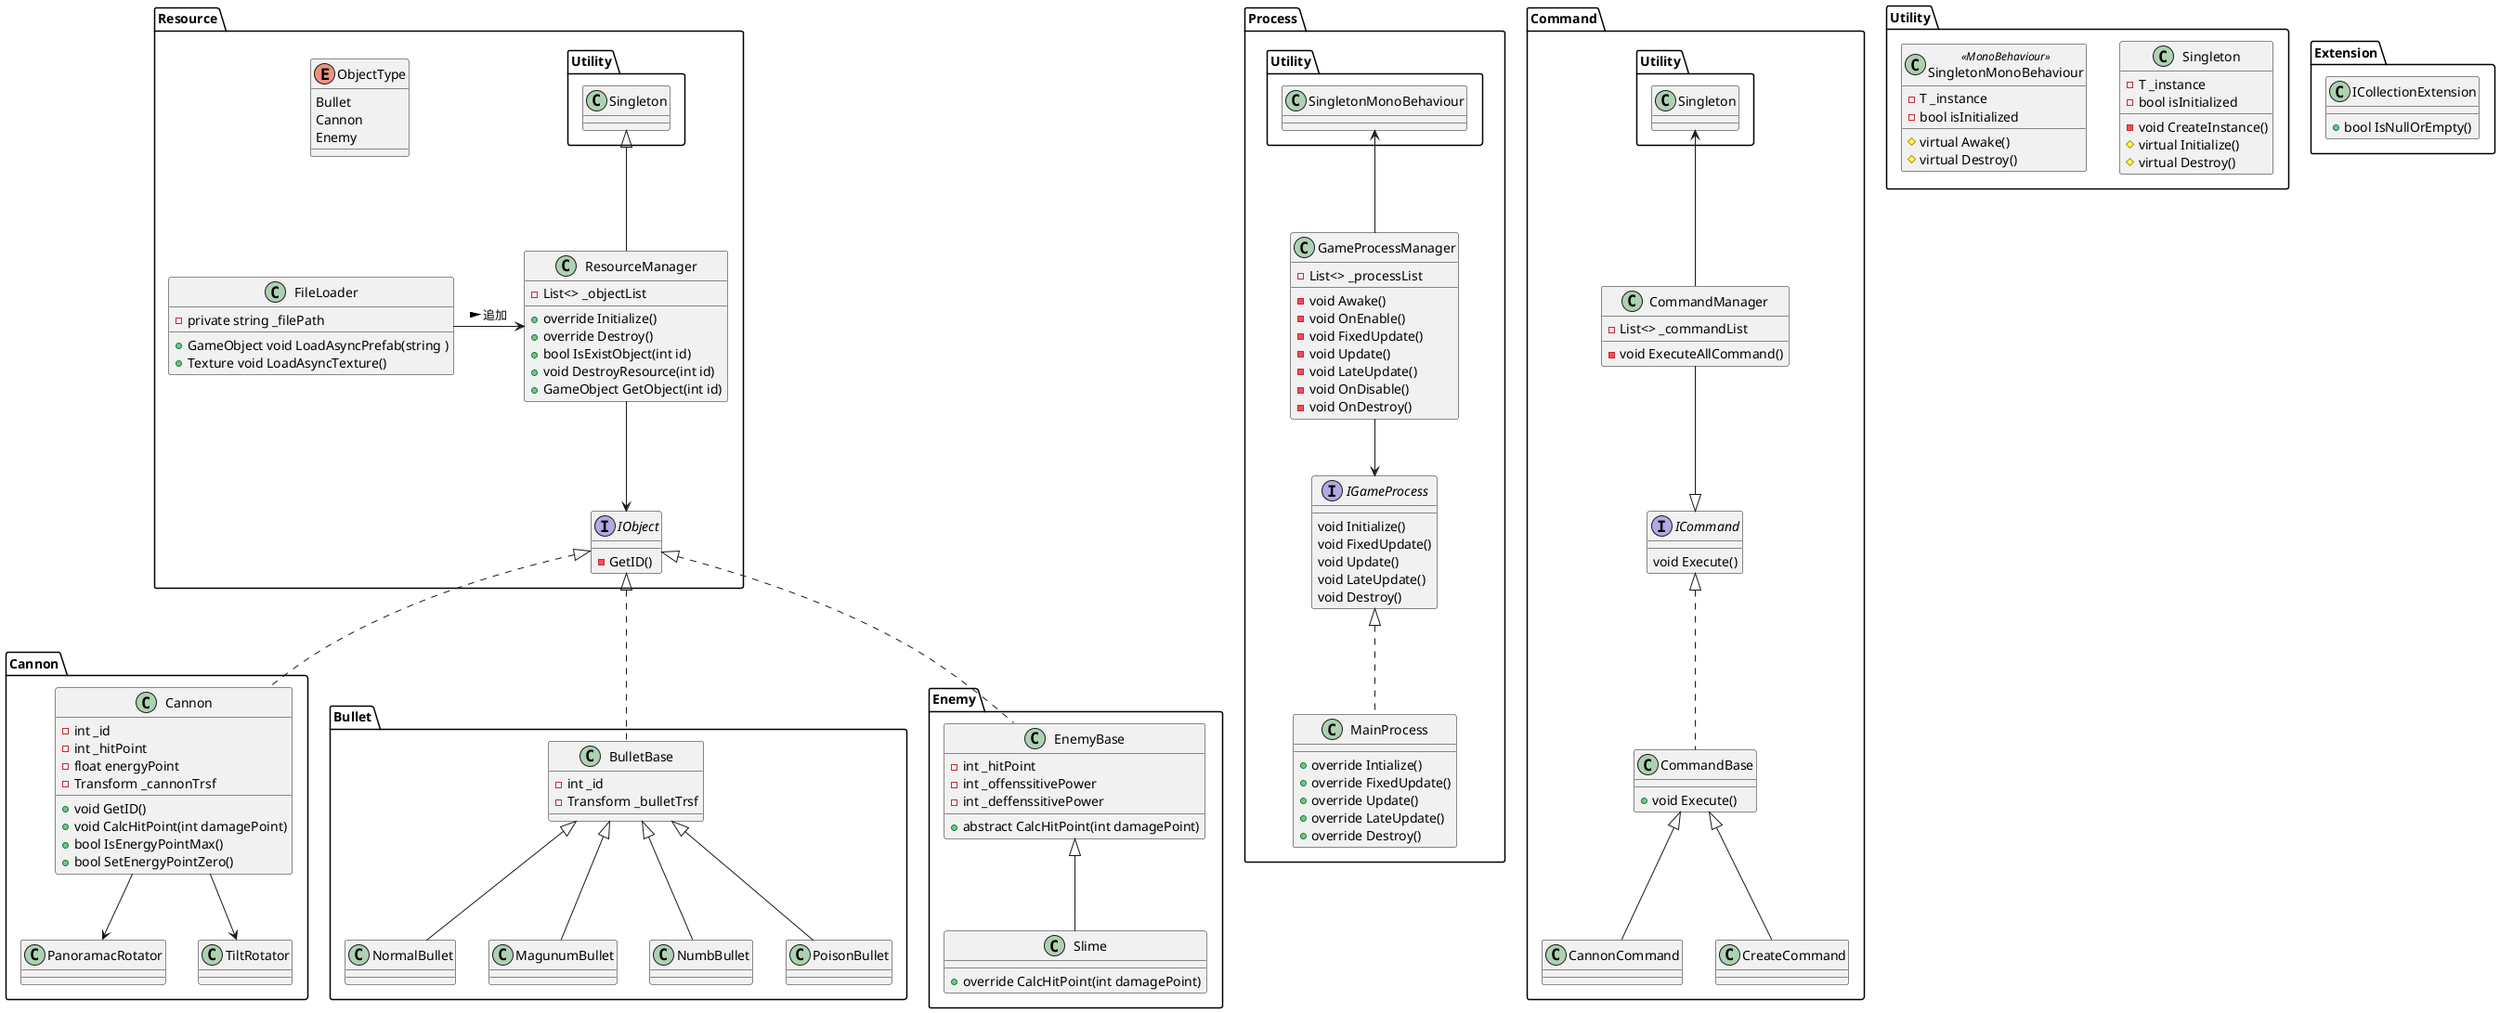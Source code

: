 @startuml CannonShooting

'プレイヤー

namespace Process{
    'ゲームの進行管理
    class GameProcessManager{
        - List<> _processList
        - void Awake()
        - void OnEnable()
        - void FixedUpdate()
        - void Update()
        - void LateUpdate()
        - void OnDisable()
        - void OnDestroy()
    }
    GameProcessManager -up-> Utility.SingletonMonoBehaviour
    GameProcessManager --> IGameProcess

    'ゲーム進行管理を行う管理対象
    interface IGameProcess{
        void Initialize()
        void FixedUpdate()
        void Update()
        void LateUpdate()
        void Destroy()
    }

    'インゲームのプロセス
    class MainProcess{
        + override Intialize()
        + override FixedUpdate()
        + override Update()
        + override LateUpdate()
        + override Destroy()
    }
    MainProcess .up.|> IGameProcess
}

namespace Command{

    'コマンド管理クラス
    class CommandManager{
        - List<> _commandList
        - void ExecuteAllCommand()
    }
    CommandManager -up-> Utility.Singleton
    CommandManager -down-|> ICommand

    'コマンド管理単位
    Interface ICommand{
        void Execute()
    }

    'コマンド基礎クラス
    class CommandBase{
        + void Execute()
    }
    CommandBase .up.|> ICommand

    class CannonCommand{
    }
    CannonCommand -up-|> CommandBase

    class CreateCommand{
    }
    CreateCommand -up-|> CommandBase
}

namespace Resource{

    'プロジェクト内のすべてのリソースを管理担当
    class ResourceManager{
        - List<> _objectList
        + override Initialize()
        + override Destroy()
        + bool IsExistObject(int id)
        + void DestroyResource(int id)
        + GameObject GetObject(int id)
    }
    ResourceManager -up-|> Utility.Singleton
    ResourceManager --> IObject

    'プロジェクト内のリソース管理単位
    'すべてのオブジェクトのIDを保証
    Interface IObject{
        - GetID()
    }

    'リソースの読み込み管理クラス
    class FileLoader{
        - private string _filePath
        + GameObject void LoadAsyncPrefab(string )
        + Texture void LoadAsyncTexture()
    }
    FileLoader -right-> ResourceManager : 追加 >
    
    enum ObjectType{
        Bullet
        Cannon
        Enemy
    }
}

namespace Cannon{
        'キャノン
    class Cannon{
        - int _id
        - int _hitPoint
        - float energyPoint
        - Transform _cannonTrsf
        + void GetID()
        + void CalcHitPoint(int damagePoint)
        + bool IsEnergyPointMax()
        + bool SetEnergyPointZero()
    }
    Cannon .up.|> Resource.IObject

    class PanoramacRotator{
    }
    Cannon --> PanoramacRotator
    Cannon --> TiltRotator

    class TiltRotator{
    }
}

namespace Bullet{

    '弾の基礎クラス
    class BulletBase{
        - int _id
        - Transform _bulletTrsf
    }
    BulletBase .up.|> Resource.IObject

    '通常弾定義クラス
    class NormalBullet{
    }
    NormalBullet -up-|> BulletBase

    'マグナム弾定義クラス
    class MagunumBullet{
    }
    MagunumBullet -up-|> BulletBase

    '痺れ弾定義クラス
    class NumbBullet{
    }
    NumbBullet -up-|> BulletBase

    '毒弾定義クラス
    class PoisonBullet{
    }
    PoisonBullet -up-|> BulletBase
}

namespace Enemy{

    class EnemyBase{
        - int _hitPoint
        - int _offenssitivePower
        - int _deffenssitivePower
        + abstract CalcHitPoint(int damagePoint)
    }
    EnemyBase .up.|> Resource.IObject

    'ToDo 敵の定義はUnityのアセットを見ながら決める 
    class Slime{
        + override CalcHitPoint(int damagePoint)
    }
    Slime -up-|> EnemyBase
}


namespace Utility{
    '単一性を保証するためのクラス
    class Singleton{
        - T _instance
        - bool isInitialized
        - void CreateInstance()
        # virtual Initialize()
        # virtual Destroy()
    }

    '単一性を保証するためのクラス
    class SingletonMonoBehaviour<<MonoBehaviour>>{
        - T _instance
        - bool isInitialized
        # virtual Awake()
        # virtual Destroy()
    }
}

namespace Extension{
    'コレクションにNullか要素数0の判定クラスがないので定義
    class ICollectionExtension{
        + bool IsNullOrEmpty()
    }
}



@enduml